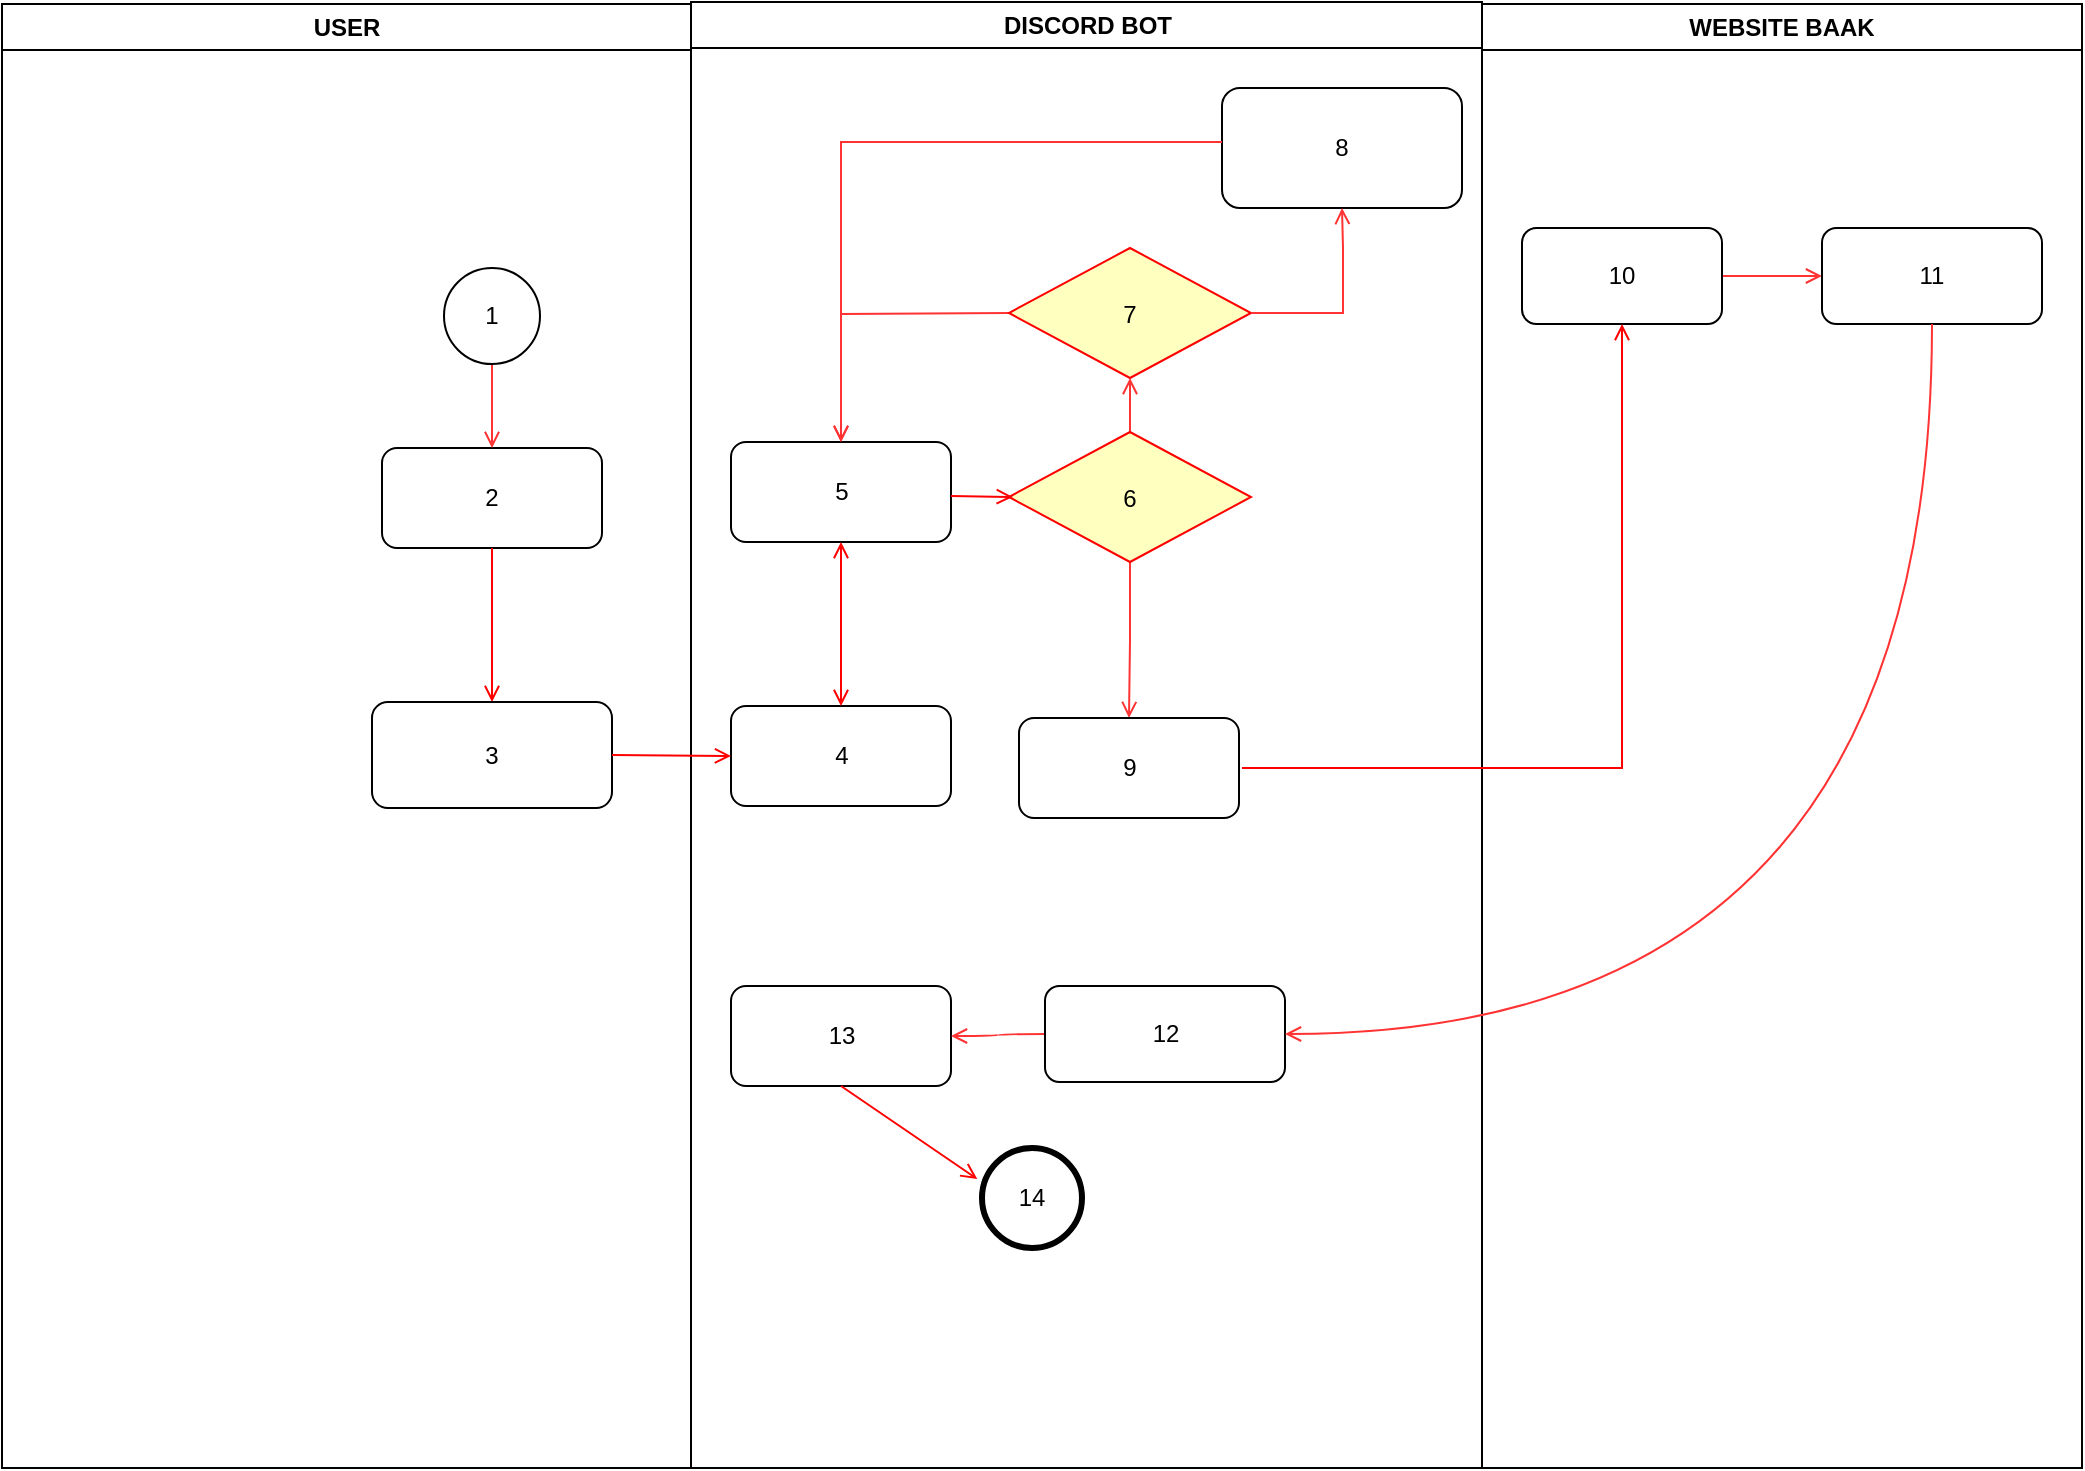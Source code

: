 <mxfile version="20.4.2" type="github">
  <diagram id="2ciFKfZ7ZzHzfvBWZ5C_" name="Page-1">
    <mxGraphModel dx="1483" dy="836" grid="1" gridSize="10" guides="1" tooltips="1" connect="1" arrows="1" fold="1" page="1" pageScale="1" pageWidth="850" pageHeight="1100" math="0" shadow="0">
      <root>
        <mxCell id="0" />
        <mxCell id="1" parent="0" />
        <mxCell id="_sUXLbSh4wj3Fm5f3w61-1" value="USER" style="swimlane;whiteSpace=wrap" vertex="1" parent="1">
          <mxGeometry x="100" y="128" width="344.5" height="732" as="geometry" />
        </mxCell>
        <mxCell id="_sUXLbSh4wj3Fm5f3w61-5" value="2" style="rounded=1;whiteSpace=wrap;html=1;" vertex="1" parent="_sUXLbSh4wj3Fm5f3w61-1">
          <mxGeometry x="190" y="222" width="110" height="50" as="geometry" />
        </mxCell>
        <mxCell id="_sUXLbSh4wj3Fm5f3w61-7" value="" style="endArrow=open;strokeColor=#FF0000;endFill=1;rounded=0;entryX=0.5;entryY=0;entryDx=0;entryDy=0;" edge="1" parent="_sUXLbSh4wj3Fm5f3w61-1" source="_sUXLbSh4wj3Fm5f3w61-5" target="_sUXLbSh4wj3Fm5f3w61-8">
          <mxGeometry relative="1" as="geometry">
            <mxPoint x="115" y="325" as="targetPoint" />
          </mxGeometry>
        </mxCell>
        <mxCell id="_sUXLbSh4wj3Fm5f3w61-8" value="3" style="rounded=1;whiteSpace=wrap;html=1;" vertex="1" parent="_sUXLbSh4wj3Fm5f3w61-1">
          <mxGeometry x="185" y="349" width="120" height="53" as="geometry" />
        </mxCell>
        <mxCell id="_sUXLbSh4wj3Fm5f3w61-51" style="edgeStyle=orthogonalEdgeStyle;rounded=0;orthogonalLoop=1;jettySize=auto;html=1;entryX=0.5;entryY=0;entryDx=0;entryDy=0;strokeColor=#FF3333;endArrow=open;endFill=0;" edge="1" parent="_sUXLbSh4wj3Fm5f3w61-1" source="_sUXLbSh4wj3Fm5f3w61-50" target="_sUXLbSh4wj3Fm5f3w61-5">
          <mxGeometry relative="1" as="geometry" />
        </mxCell>
        <mxCell id="_sUXLbSh4wj3Fm5f3w61-50" value="1" style="ellipse;whiteSpace=wrap;html=1;aspect=fixed;strokeWidth=1;" vertex="1" parent="_sUXLbSh4wj3Fm5f3w61-1">
          <mxGeometry x="221" y="132" width="48" height="48" as="geometry" />
        </mxCell>
        <mxCell id="_sUXLbSh4wj3Fm5f3w61-10" value="DISCORD BOT" style="swimlane;whiteSpace=wrap" vertex="1" parent="1">
          <mxGeometry x="444.5" y="127" width="395.5" height="733" as="geometry" />
        </mxCell>
        <mxCell id="_sUXLbSh4wj3Fm5f3w61-14" value="5" style="rounded=1;whiteSpace=wrap;html=1;" vertex="1" parent="_sUXLbSh4wj3Fm5f3w61-10">
          <mxGeometry x="20" y="220" width="110" height="50" as="geometry" />
        </mxCell>
        <mxCell id="_sUXLbSh4wj3Fm5f3w61-16" value="4" style="rounded=1;whiteSpace=wrap;html=1;" vertex="1" parent="_sUXLbSh4wj3Fm5f3w61-10">
          <mxGeometry x="20" y="352" width="110" height="50" as="geometry" />
        </mxCell>
        <mxCell id="_sUXLbSh4wj3Fm5f3w61-17" value="" style="endArrow=open;strokeColor=#FF0000;endFill=1;rounded=0;startArrow=open;startFill=0;" edge="1" parent="_sUXLbSh4wj3Fm5f3w61-10" source="_sUXLbSh4wj3Fm5f3w61-14" target="_sUXLbSh4wj3Fm5f3w61-16">
          <mxGeometry relative="1" as="geometry" />
        </mxCell>
        <mxCell id="_sUXLbSh4wj3Fm5f3w61-47" style="edgeStyle=orthogonalEdgeStyle;rounded=0;orthogonalLoop=1;jettySize=auto;html=1;entryX=0.5;entryY=0;entryDx=0;entryDy=0;strokeColor=#FF3333;endArrow=open;endFill=0;" edge="1" parent="_sUXLbSh4wj3Fm5f3w61-10" source="_sUXLbSh4wj3Fm5f3w61-18" target="_sUXLbSh4wj3Fm5f3w61-24">
          <mxGeometry relative="1" as="geometry" />
        </mxCell>
        <mxCell id="_sUXLbSh4wj3Fm5f3w61-58" value="" style="edgeStyle=orthogonalEdgeStyle;rounded=0;orthogonalLoop=1;jettySize=auto;html=1;strokeColor=#FF3333;endArrow=open;endFill=0;" edge="1" parent="_sUXLbSh4wj3Fm5f3w61-10" source="_sUXLbSh4wj3Fm5f3w61-18" target="_sUXLbSh4wj3Fm5f3w61-57">
          <mxGeometry relative="1" as="geometry" />
        </mxCell>
        <mxCell id="_sUXLbSh4wj3Fm5f3w61-18" value="6" style="rhombus;fillColor=#ffffc0;strokeColor=#ff0000;fontSize=12;" vertex="1" parent="_sUXLbSh4wj3Fm5f3w61-10">
          <mxGeometry x="159" y="215" width="121" height="65" as="geometry" />
        </mxCell>
        <mxCell id="_sUXLbSh4wj3Fm5f3w61-21" value="" style="endArrow=open;strokeColor=#FF0000;endFill=1;rounded=0" edge="1" parent="_sUXLbSh4wj3Fm5f3w61-10">
          <mxGeometry relative="1" as="geometry">
            <mxPoint x="130" y="246.952" as="sourcePoint" />
            <mxPoint x="160.888" y="247.486" as="targetPoint" />
          </mxGeometry>
        </mxCell>
        <mxCell id="_sUXLbSh4wj3Fm5f3w61-24" value="9" style="rounded=1;whiteSpace=wrap;html=1;" vertex="1" parent="_sUXLbSh4wj3Fm5f3w61-10">
          <mxGeometry x="164" y="358" width="110" height="50" as="geometry" />
        </mxCell>
        <mxCell id="_sUXLbSh4wj3Fm5f3w61-28" value="13" style="rounded=1;whiteSpace=wrap;html=1;" vertex="1" parent="_sUXLbSh4wj3Fm5f3w61-10">
          <mxGeometry x="20" y="492" width="110" height="50" as="geometry" />
        </mxCell>
        <mxCell id="_sUXLbSh4wj3Fm5f3w61-30" value="" style="endArrow=open;strokeColor=#FF0000;endFill=1;rounded=0;exitX=0.5;exitY=1;exitDx=0;exitDy=0;" edge="1" parent="_sUXLbSh4wj3Fm5f3w61-10" source="_sUXLbSh4wj3Fm5f3w61-28">
          <mxGeometry relative="1" as="geometry">
            <mxPoint x="143.139" y="588.502" as="targetPoint" />
          </mxGeometry>
        </mxCell>
        <mxCell id="_sUXLbSh4wj3Fm5f3w61-31" value="" style="edgeStyle=orthogonalEdgeStyle;curved=1;rounded=0;orthogonalLoop=1;jettySize=auto;html=1;endArrow=open;endFill=0;strokeColor=#FF3333;" edge="1" parent="_sUXLbSh4wj3Fm5f3w61-10" source="_sUXLbSh4wj3Fm5f3w61-32" target="_sUXLbSh4wj3Fm5f3w61-28">
          <mxGeometry relative="1" as="geometry" />
        </mxCell>
        <mxCell id="_sUXLbSh4wj3Fm5f3w61-32" value="12" style="rounded=1;whiteSpace=wrap;html=1;" vertex="1" parent="_sUXLbSh4wj3Fm5f3w61-10">
          <mxGeometry x="177" y="492" width="120" height="48" as="geometry" />
        </mxCell>
        <mxCell id="_sUXLbSh4wj3Fm5f3w61-49" value="14" style="ellipse;whiteSpace=wrap;html=1;aspect=fixed;strokeWidth=3;" vertex="1" parent="_sUXLbSh4wj3Fm5f3w61-10">
          <mxGeometry x="145.5" y="573" width="50" height="50" as="geometry" />
        </mxCell>
        <mxCell id="_sUXLbSh4wj3Fm5f3w61-52" value="8" style="rounded=1;whiteSpace=wrap;html=1;strokeWidth=1;" vertex="1" parent="_sUXLbSh4wj3Fm5f3w61-10">
          <mxGeometry x="265.5" y="43" width="120" height="60" as="geometry" />
        </mxCell>
        <mxCell id="_sUXLbSh4wj3Fm5f3w61-60" style="edgeStyle=orthogonalEdgeStyle;rounded=0;orthogonalLoop=1;jettySize=auto;html=1;entryX=0.5;entryY=0;entryDx=0;entryDy=0;strokeColor=#FF3333;endArrow=open;endFill=0;" edge="1" parent="_sUXLbSh4wj3Fm5f3w61-10" target="_sUXLbSh4wj3Fm5f3w61-14">
          <mxGeometry relative="1" as="geometry">
            <mxPoint x="158.998" y="155.504" as="sourcePoint" />
            <mxPoint x="74.99" y="220" as="targetPoint" />
          </mxGeometry>
        </mxCell>
        <mxCell id="_sUXLbSh4wj3Fm5f3w61-57" value="7" style="rhombus;fillColor=#ffffc0;strokeColor=#ff0000;fontSize=12;" vertex="1" parent="_sUXLbSh4wj3Fm5f3w61-10">
          <mxGeometry x="159" y="123" width="121" height="65" as="geometry" />
        </mxCell>
        <mxCell id="_sUXLbSh4wj3Fm5f3w61-59" style="edgeStyle=orthogonalEdgeStyle;rounded=0;orthogonalLoop=1;jettySize=auto;html=1;strokeColor=#FF3333;endArrow=open;endFill=0;entryX=0.5;entryY=1;entryDx=0;entryDy=0;" edge="1" parent="_sUXLbSh4wj3Fm5f3w61-10" source="_sUXLbSh4wj3Fm5f3w61-57" target="_sUXLbSh4wj3Fm5f3w61-52">
          <mxGeometry relative="1" as="geometry">
            <mxPoint x="325.5" y="123" as="targetPoint" />
            <Array as="points">
              <mxPoint x="326" y="155" />
              <mxPoint x="326" y="123" />
            </Array>
          </mxGeometry>
        </mxCell>
        <mxCell id="_sUXLbSh4wj3Fm5f3w61-33" value="WEBSITE BAAK" style="swimlane;whiteSpace=wrap" vertex="1" parent="1">
          <mxGeometry x="840" y="128" width="300" height="732" as="geometry" />
        </mxCell>
        <mxCell id="_sUXLbSh4wj3Fm5f3w61-34" value="" style="edgeStyle=orthogonalEdgeStyle;rounded=0;orthogonalLoop=1;jettySize=auto;html=1;fillColor=#f8cecc;strokeColor=#FF3333;endArrow=open;endFill=0;" edge="1" parent="_sUXLbSh4wj3Fm5f3w61-33" source="_sUXLbSh4wj3Fm5f3w61-35" target="_sUXLbSh4wj3Fm5f3w61-36">
          <mxGeometry relative="1" as="geometry" />
        </mxCell>
        <mxCell id="_sUXLbSh4wj3Fm5f3w61-35" value="10" style="rounded=1;whiteSpace=wrap;html=1;" vertex="1" parent="_sUXLbSh4wj3Fm5f3w61-33">
          <mxGeometry x="20" y="112" width="100" height="48" as="geometry" />
        </mxCell>
        <mxCell id="_sUXLbSh4wj3Fm5f3w61-36" value="11" style="rounded=1;whiteSpace=wrap;html=1;" vertex="1" parent="_sUXLbSh4wj3Fm5f3w61-33">
          <mxGeometry x="170" y="112" width="110" height="48" as="geometry" />
        </mxCell>
        <mxCell id="_sUXLbSh4wj3Fm5f3w61-38" style="rounded=0;orthogonalLoop=1;jettySize=auto;html=1;entryX=1;entryY=0.5;entryDx=0;entryDy=0;endArrow=open;endFill=0;strokeColor=#FF3333;exitX=0.5;exitY=1;exitDx=0;exitDy=0;edgeStyle=orthogonalEdgeStyle;curved=1;" edge="1" parent="1" source="_sUXLbSh4wj3Fm5f3w61-36" target="_sUXLbSh4wj3Fm5f3w61-32">
          <mxGeometry relative="1" as="geometry">
            <mxPoint x="990" y="290" as="sourcePoint" />
          </mxGeometry>
        </mxCell>
        <mxCell id="_sUXLbSh4wj3Fm5f3w61-9" value="" style="endArrow=open;strokeColor=#FF0000;endFill=1;rounded=0;exitX=1;exitY=0.5;exitDx=0;exitDy=0;entryX=0;entryY=0.5;entryDx=0;entryDy=0;" edge="1" parent="1" source="_sUXLbSh4wj3Fm5f3w61-8" target="_sUXLbSh4wj3Fm5f3w61-16">
          <mxGeometry relative="1" as="geometry">
            <mxPoint x="330" y="510" as="sourcePoint" />
            <mxPoint x="460" y="510" as="targetPoint" />
          </mxGeometry>
        </mxCell>
        <mxCell id="_sUXLbSh4wj3Fm5f3w61-26" value="" style="edgeStyle=elbowEdgeStyle;elbow=horizontal;strokeColor=#FF0000;endArrow=open;endFill=1;rounded=0;entryX=0.5;entryY=1;entryDx=0;entryDy=0;" edge="1" parent="1" target="_sUXLbSh4wj3Fm5f3w61-35">
          <mxGeometry width="100" height="100" relative="1" as="geometry">
            <mxPoint x="720" y="510" as="sourcePoint" />
            <mxPoint x="724.5" y="571.5" as="targetPoint" />
            <Array as="points">
              <mxPoint x="910" y="420" />
              <mxPoint x="830.5" y="560" />
              <mxPoint x="830.5" y="560" />
              <mxPoint x="830.5" y="560" />
              <mxPoint x="830.5" y="490" />
            </Array>
          </mxGeometry>
        </mxCell>
        <mxCell id="_sUXLbSh4wj3Fm5f3w61-61" style="edgeStyle=orthogonalEdgeStyle;rounded=0;orthogonalLoop=1;jettySize=auto;html=1;strokeColor=#FF3333;endArrow=open;endFill=0;entryX=0.5;entryY=0;entryDx=0;entryDy=0;" edge="1" parent="1" target="_sUXLbSh4wj3Fm5f3w61-14">
          <mxGeometry relative="1" as="geometry">
            <mxPoint x="520" y="340" as="targetPoint" />
            <mxPoint x="710" y="197" as="sourcePoint" />
            <Array as="points">
              <mxPoint x="519" y="197" />
            </Array>
          </mxGeometry>
        </mxCell>
      </root>
    </mxGraphModel>
  </diagram>
</mxfile>
